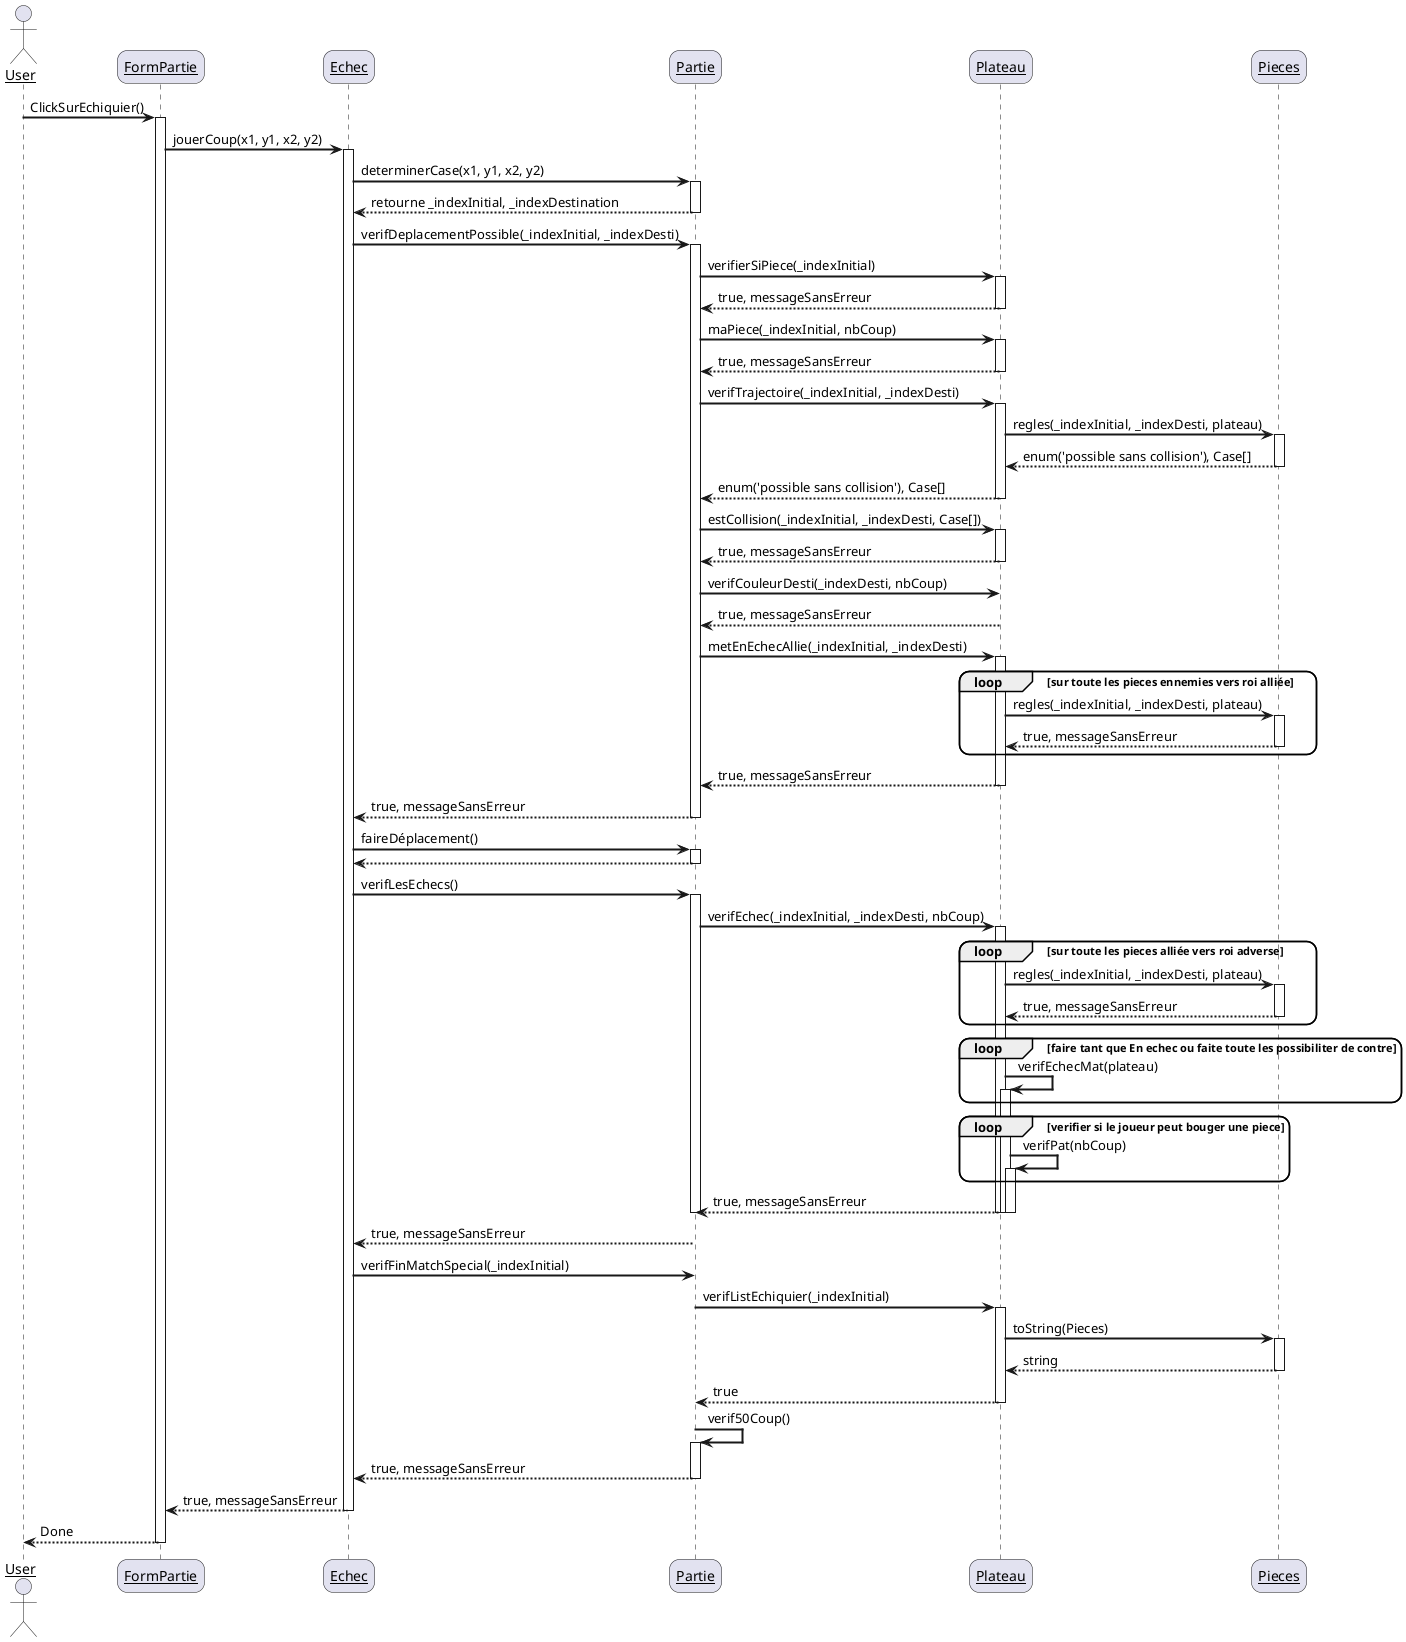 @startuml
skinparam sequenceArrowThickness 2
skinparam roundcorner 20
skinparam sequenceParticipant underline

actor User
participant "FormPartie" as A
participant "Echec" as B
participant "Partie" as C
participant "Plateau" as D
participant "Pieces" as E

User -> A: ClickSurEchiquier()
activate A

A -> B: jouerCoup(x1, y1, x2, y2)
activate B

B -> C: determinerCase(x1, y1, x2, y2)
activate C

C --> B: retourne _indexInitial, _indexDestination
deactivate C

B -> C: verifDeplacementPossible(_indexInitial, _indexDesti)
activate C

C -> D: verifierSiPiece(_indexInitial) 
activate D 
' est ce que je vérifie les 2 case '

D --> C: true, messageSansErreur
deactivate D

C -> D: maPiece(_indexInitial, nbCoup)
activate D 
D --> C: true, messageSansErreur
deactivate D

C -> D: verifTrajectoire(_indexInitial, _indexDesti)
activate D 
D -> E: regles(_indexInitial, _indexDesti, plateau)
activate E
E --> D: enum('possible sans collision'), Case[]
deactivate E
D --> C: enum('possible sans collision'), Case[]
deactivate D

C -> D: estCollision(_indexInitial, _indexDesti, Case[])
activate D 
D --> C: true, messageSansErreur
deactivate D

C -> D: verifCouleurDesti(_indexDesti, nbCoup)
D --> C: true, messageSansErreur
deactivate D


C -> D: metEnEchecAllie(_indexInitial, _indexDesti)
activate D

loop sur toute les pieces ennemies vers roi alliée
D -> E: regles(_indexInitial, _indexDesti, plateau)
activate E
E --> D: true, messageSansErreur
deactivate E
end loop

D --> C: true, messageSansErreur
deactivate D

C --> B: true, messageSansErreur
deactivate C

B -> C: faireDéplacement()
activate C
C --> B
deactivate C


B -> C: verifLesEchecs()
activate C


C -> D: verifEchec(_indexInitial, _indexDesti, nbCoup)
activate D

loop sur toute les pieces alliée vers roi adverse
D -> E: regles(_indexInitial, _indexDesti, plateau)
activate E
E --> D: true, messageSansErreur
deactivate E
end loop


loop faire tant que En echec ou faite toute les possibiliter de contre
D -> D: verifEchecMat(plateau)
activate D
end loop



loop verifier si le joueur peut bouger une piece
D -> D: verifPat(nbCoup)
activate D
end loop
activate D


D --> C: true, messageSansErreur
deactivate D
deactivate D
deactivate D

deactivate C
deactivate C
deactivate C

C --> B: true, messageSansErreur

B -> C: verifFinMatchSpecial(_indexInitial)


C -> D: verifListEchiquier(_indexInitial)
activate D
D -> E: toString(Pieces)
activate E
E --> D: string
deactivate E

D --> C: true
deactivate D

C -> C: verif50Coup()
activate C


C --> B: true, messageSansErreur
deactivate C

B --> A: true, messageSansErreur
deactivate B

A --> User: Done
deactivate A

@enduml

